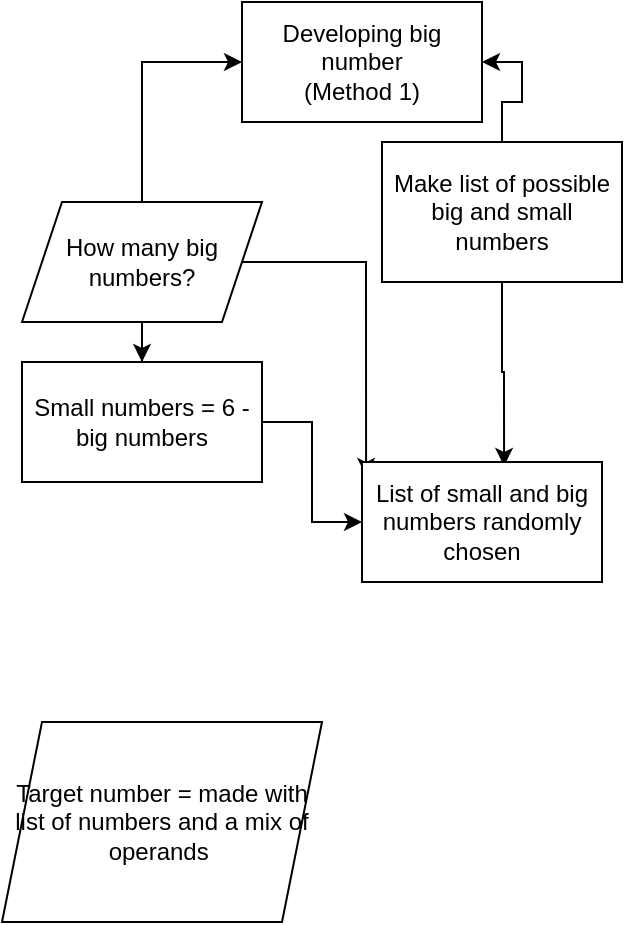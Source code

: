 <mxfile version="20.5.3" type="github">
  <diagram id="C5RBs43oDa-KdzZeNtuy" name="Page-1">
    <mxGraphModel dx="431" dy="757" grid="1" gridSize="10" guides="1" tooltips="1" connect="1" arrows="1" fold="1" page="1" pageScale="1" pageWidth="827" pageHeight="1169" math="0" shadow="0">
      <root>
        <mxCell id="WIyWlLk6GJQsqaUBKTNV-0" />
        <mxCell id="WIyWlLk6GJQsqaUBKTNV-1" parent="WIyWlLk6GJQsqaUBKTNV-0" />
        <mxCell id="IQRa93ZukTJVfMaeJT7k-0" value="Developing big number&lt;br&gt;(Method 1)" style="rounded=0;whiteSpace=wrap;html=1;" vertex="1" parent="WIyWlLk6GJQsqaUBKTNV-1">
          <mxGeometry x="150" y="80" width="120" height="60" as="geometry" />
        </mxCell>
        <mxCell id="IQRa93ZukTJVfMaeJT7k-4" value="" style="edgeStyle=orthogonalEdgeStyle;rounded=0;orthogonalLoop=1;jettySize=auto;html=1;" edge="1" parent="WIyWlLk6GJQsqaUBKTNV-1" source="IQRa93ZukTJVfMaeJT7k-1" target="IQRa93ZukTJVfMaeJT7k-2">
          <mxGeometry relative="1" as="geometry" />
        </mxCell>
        <mxCell id="IQRa93ZukTJVfMaeJT7k-6" style="edgeStyle=orthogonalEdgeStyle;rounded=0;orthogonalLoop=1;jettySize=auto;html=1;entryX=0;entryY=0.5;entryDx=0;entryDy=0;" edge="1" parent="WIyWlLk6GJQsqaUBKTNV-1" source="IQRa93ZukTJVfMaeJT7k-1" target="IQRa93ZukTJVfMaeJT7k-0">
          <mxGeometry relative="1" as="geometry" />
        </mxCell>
        <mxCell id="IQRa93ZukTJVfMaeJT7k-15" style="edgeStyle=orthogonalEdgeStyle;rounded=0;orthogonalLoop=1;jettySize=auto;html=1;exitX=1;exitY=0.5;exitDx=0;exitDy=0;entryX=0.017;entryY=0.117;entryDx=0;entryDy=0;entryPerimeter=0;" edge="1" parent="WIyWlLk6GJQsqaUBKTNV-1" source="IQRa93ZukTJVfMaeJT7k-1" target="IQRa93ZukTJVfMaeJT7k-13">
          <mxGeometry relative="1" as="geometry" />
        </mxCell>
        <mxCell id="IQRa93ZukTJVfMaeJT7k-1" value="How many big numbers?" style="shape=parallelogram;perimeter=parallelogramPerimeter;whiteSpace=wrap;html=1;fixedSize=1;" vertex="1" parent="WIyWlLk6GJQsqaUBKTNV-1">
          <mxGeometry x="40" y="180" width="120" height="60" as="geometry" />
        </mxCell>
        <mxCell id="IQRa93ZukTJVfMaeJT7k-14" style="edgeStyle=orthogonalEdgeStyle;rounded=0;orthogonalLoop=1;jettySize=auto;html=1;entryX=0;entryY=0.5;entryDx=0;entryDy=0;" edge="1" parent="WIyWlLk6GJQsqaUBKTNV-1" source="IQRa93ZukTJVfMaeJT7k-2" target="IQRa93ZukTJVfMaeJT7k-13">
          <mxGeometry relative="1" as="geometry" />
        </mxCell>
        <mxCell id="IQRa93ZukTJVfMaeJT7k-2" value="Small numbers = 6 - big numbers" style="rounded=0;whiteSpace=wrap;html=1;" vertex="1" parent="WIyWlLk6GJQsqaUBKTNV-1">
          <mxGeometry x="40" y="260" width="120" height="60" as="geometry" />
        </mxCell>
        <mxCell id="IQRa93ZukTJVfMaeJT7k-9" style="edgeStyle=orthogonalEdgeStyle;rounded=0;orthogonalLoop=1;jettySize=auto;html=1;entryX=1;entryY=0.5;entryDx=0;entryDy=0;" edge="1" parent="WIyWlLk6GJQsqaUBKTNV-1" source="IQRa93ZukTJVfMaeJT7k-7" target="IQRa93ZukTJVfMaeJT7k-0">
          <mxGeometry relative="1" as="geometry" />
        </mxCell>
        <mxCell id="IQRa93ZukTJVfMaeJT7k-16" style="edgeStyle=orthogonalEdgeStyle;rounded=0;orthogonalLoop=1;jettySize=auto;html=1;exitX=0.5;exitY=1;exitDx=0;exitDy=0;entryX=0.592;entryY=0.033;entryDx=0;entryDy=0;entryPerimeter=0;" edge="1" parent="WIyWlLk6GJQsqaUBKTNV-1" source="IQRa93ZukTJVfMaeJT7k-7" target="IQRa93ZukTJVfMaeJT7k-13">
          <mxGeometry relative="1" as="geometry" />
        </mxCell>
        <mxCell id="IQRa93ZukTJVfMaeJT7k-7" value="Make list of possible big and small numbers" style="rounded=0;whiteSpace=wrap;html=1;" vertex="1" parent="WIyWlLk6GJQsqaUBKTNV-1">
          <mxGeometry x="220" y="150" width="120" height="70" as="geometry" />
        </mxCell>
        <mxCell id="IQRa93ZukTJVfMaeJT7k-12" value="Target number = made with list of numbers and a mix of operands&amp;nbsp;" style="shape=parallelogram;perimeter=parallelogramPerimeter;whiteSpace=wrap;html=1;fixedSize=1;" vertex="1" parent="WIyWlLk6GJQsqaUBKTNV-1">
          <mxGeometry x="30" y="440" width="160" height="100" as="geometry" />
        </mxCell>
        <mxCell id="IQRa93ZukTJVfMaeJT7k-13" value="List of small and big numbers randomly chosen" style="rounded=0;whiteSpace=wrap;html=1;" vertex="1" parent="WIyWlLk6GJQsqaUBKTNV-1">
          <mxGeometry x="210" y="310" width="120" height="60" as="geometry" />
        </mxCell>
      </root>
    </mxGraphModel>
  </diagram>
</mxfile>
